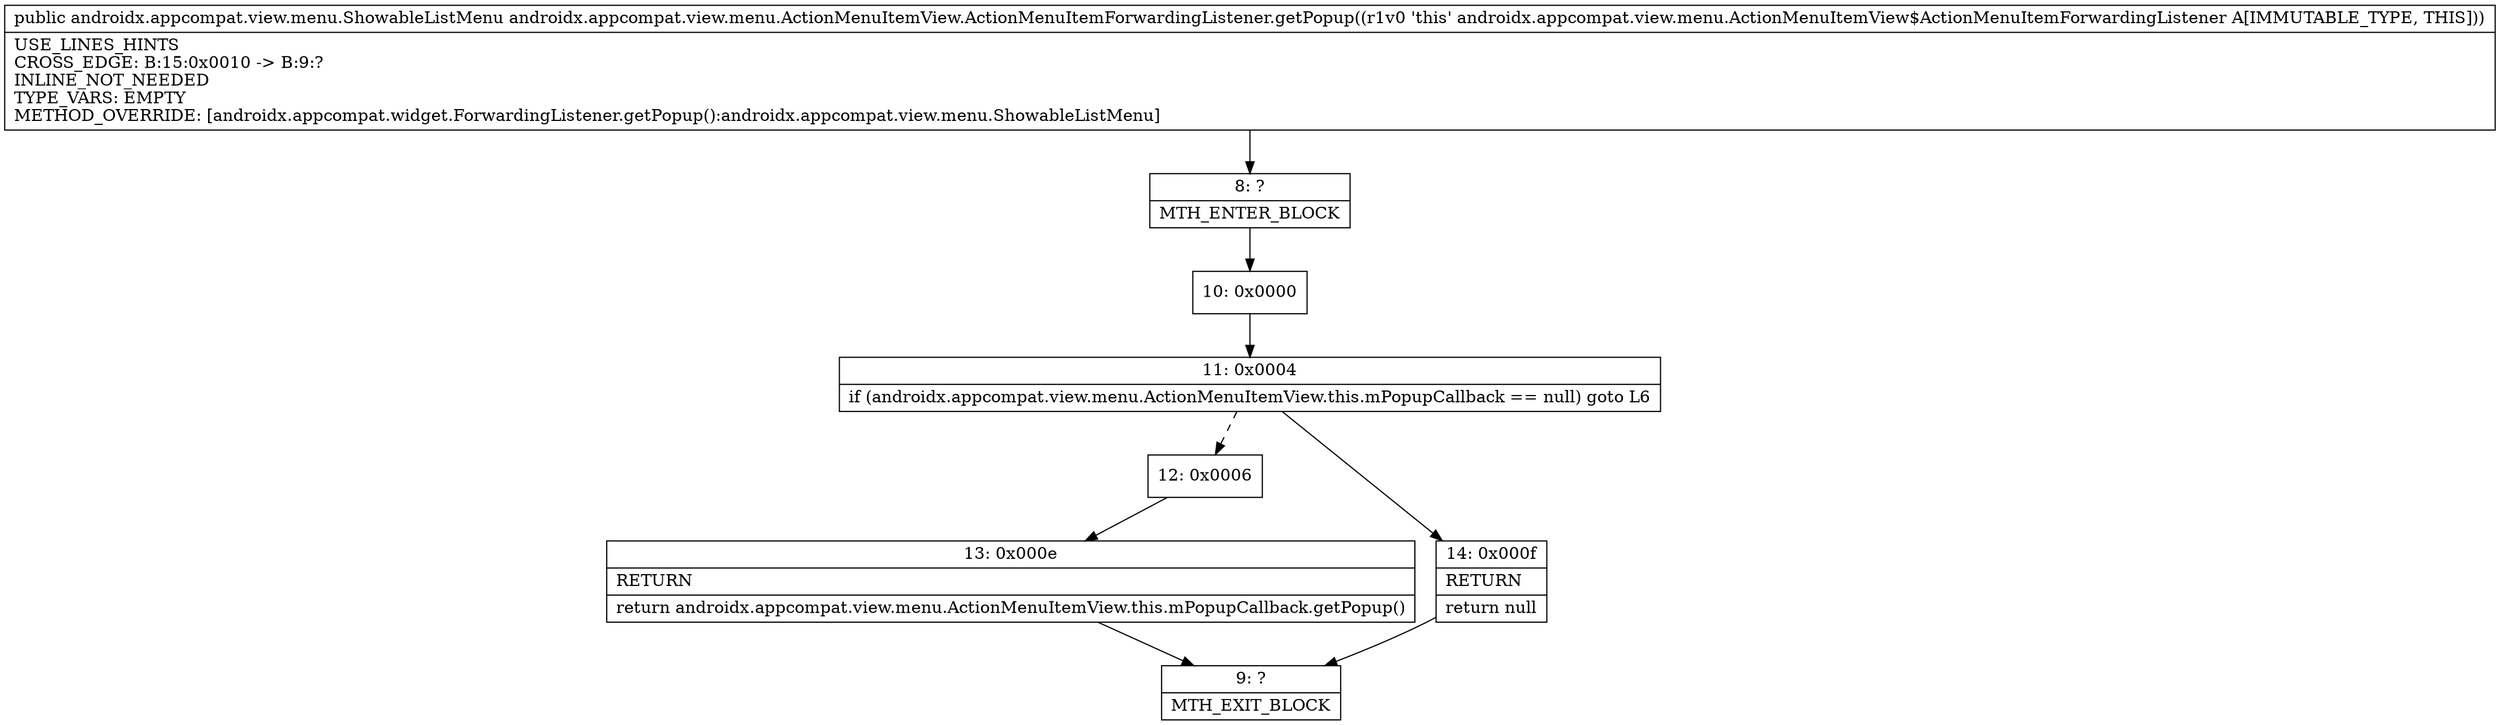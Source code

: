 digraph "CFG forandroidx.appcompat.view.menu.ActionMenuItemView.ActionMenuItemForwardingListener.getPopup()Landroidx\/appcompat\/view\/menu\/ShowableListMenu;" {
Node_8 [shape=record,label="{8\:\ ?|MTH_ENTER_BLOCK\l}"];
Node_10 [shape=record,label="{10\:\ 0x0000}"];
Node_11 [shape=record,label="{11\:\ 0x0004|if (androidx.appcompat.view.menu.ActionMenuItemView.this.mPopupCallback == null) goto L6\l}"];
Node_12 [shape=record,label="{12\:\ 0x0006}"];
Node_13 [shape=record,label="{13\:\ 0x000e|RETURN\l|return androidx.appcompat.view.menu.ActionMenuItemView.this.mPopupCallback.getPopup()\l}"];
Node_9 [shape=record,label="{9\:\ ?|MTH_EXIT_BLOCK\l}"];
Node_14 [shape=record,label="{14\:\ 0x000f|RETURN\l|return null\l}"];
MethodNode[shape=record,label="{public androidx.appcompat.view.menu.ShowableListMenu androidx.appcompat.view.menu.ActionMenuItemView.ActionMenuItemForwardingListener.getPopup((r1v0 'this' androidx.appcompat.view.menu.ActionMenuItemView$ActionMenuItemForwardingListener A[IMMUTABLE_TYPE, THIS]))  | USE_LINES_HINTS\lCROSS_EDGE: B:15:0x0010 \-\> B:9:?\lINLINE_NOT_NEEDED\lTYPE_VARS: EMPTY\lMETHOD_OVERRIDE: [androidx.appcompat.widget.ForwardingListener.getPopup():androidx.appcompat.view.menu.ShowableListMenu]\l}"];
MethodNode -> Node_8;Node_8 -> Node_10;
Node_10 -> Node_11;
Node_11 -> Node_12[style=dashed];
Node_11 -> Node_14;
Node_12 -> Node_13;
Node_13 -> Node_9;
Node_14 -> Node_9;
}

